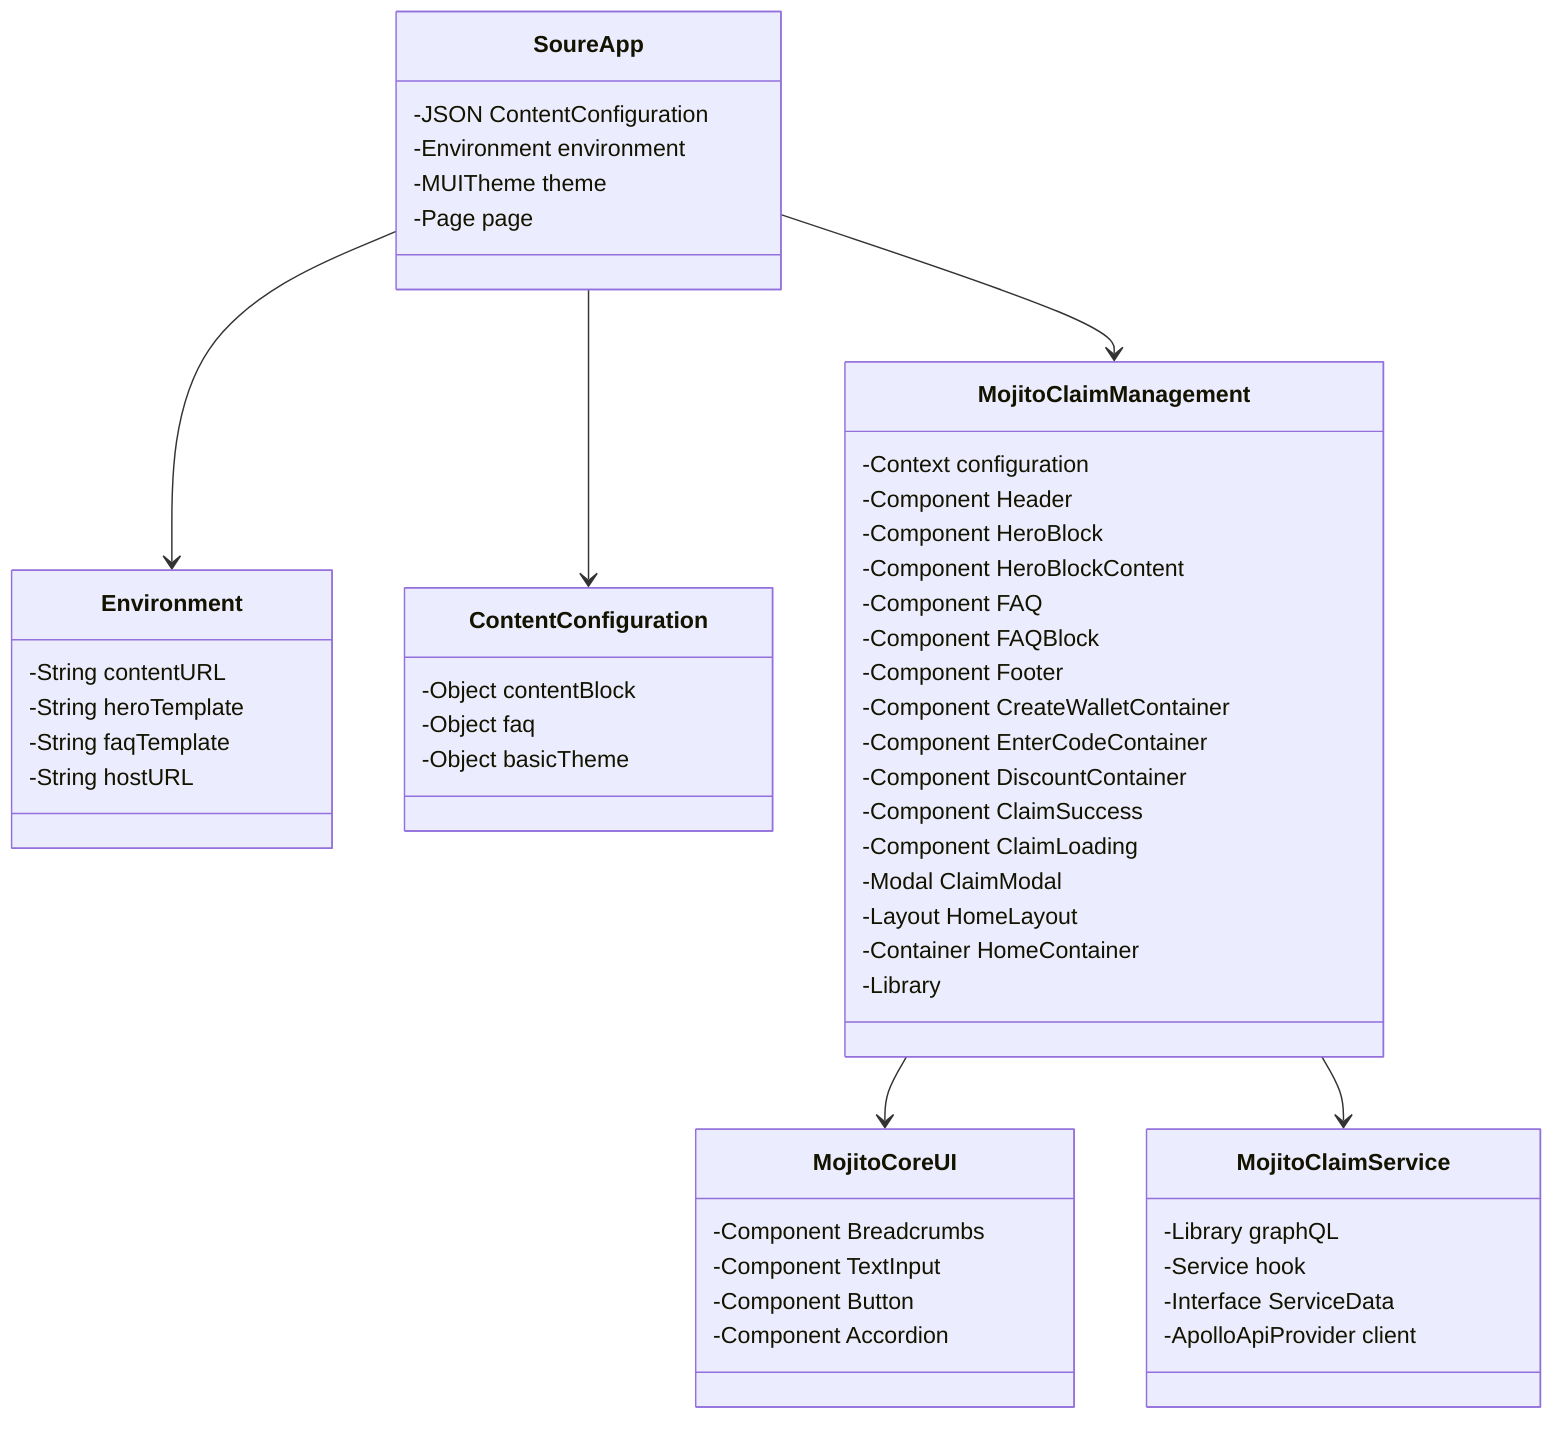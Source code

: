 classDiagram
SoureApp --> Environment
SoureApp --> ContentConfiguration
SoureApp --> MojitoClaimManagement
MojitoClaimManagement --> MojitoCoreUI 
MojitoClaimManagement --> MojitoClaimService

class SoureApp {
    -JSON ContentConfiguration
    -Environment environment
    -MUITheme theme
    -Page page
}
class Environment {
    -String contentURL
    -String heroTemplate
    -String faqTemplate
    -String hostURL
}
class ContentConfiguration {
    -Object contentBlock
    -Object faq
    -Object basicTheme
}

class MojitoClaimService {
    -Library graphQL
    -Service hook
    -Interface ServiceData
    -ApolloApiProvider client
}

class MojitoClaimManagement {
    -Context configuration
    -Component Header
    -Component HeroBlock
    -Component HeroBlockContent
    -Component FAQ
    -Component FAQBlock
    -Component Footer
    -Component CreateWalletContainer
    -Component EnterCodeContainer
    -Component DiscountContainer
    -Component ClaimSuccess
    -Component ClaimLoading
    -Modal ClaimModal
    -Layout HomeLayout
    -Container HomeContainer
    -Library 
}

class MojitoCoreUI {
    -Component Breadcrumbs
    -Component TextInput
    -Component Button
    -Component Accordion
}